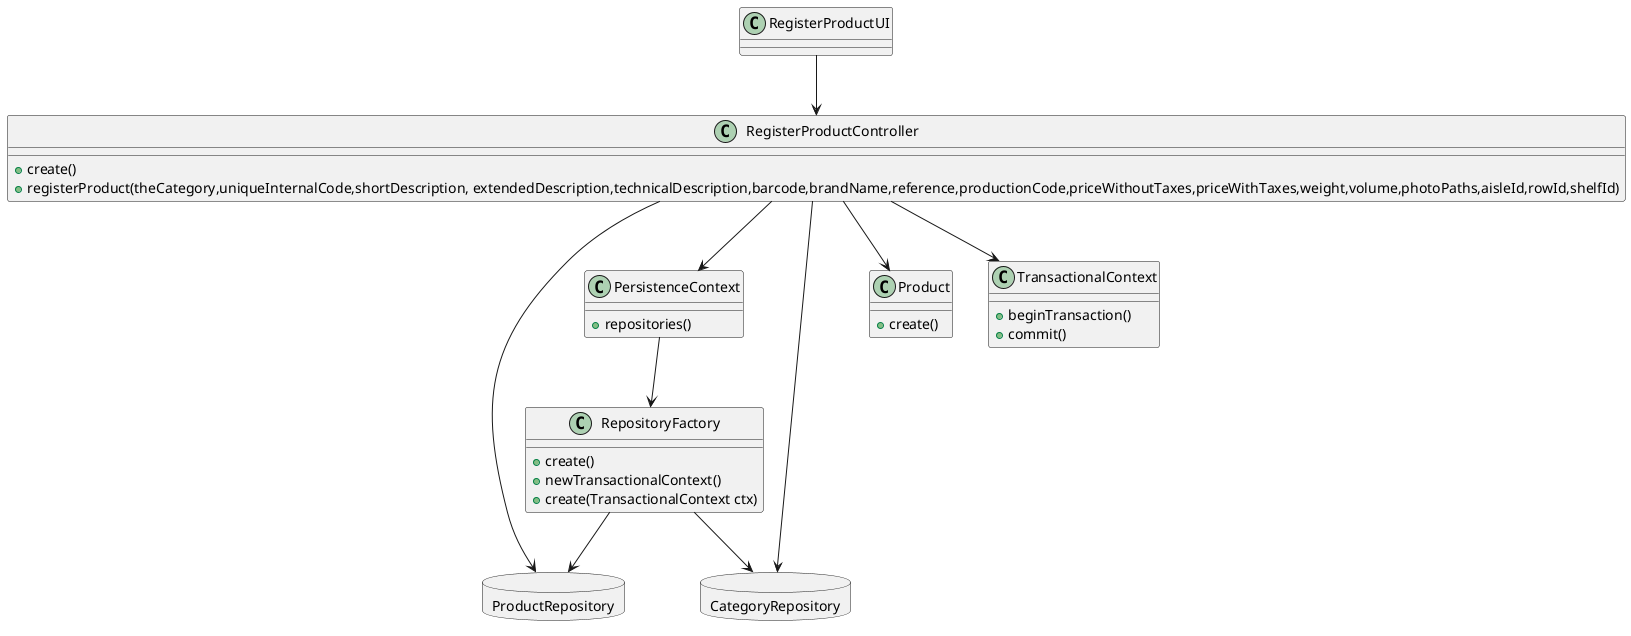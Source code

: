 @startuml
'https://plantuml.com/class-diagram

class RegisterProductUI{
}

class RegisterProductController{
+create()
+registerProduct(theCategory,uniqueInternalCode,shortDescription, extendedDescription,technicalDescription,barcode,brandName,reference,productionCode,priceWithoutTaxes,priceWithTaxes,weight,volume,photoPaths,aisleId,rowId,shelfId)
}


class PersistenceContext{
+repositories()
}

class RepositoryFactory{
+create()
+newTransactionalContext()
+create(TransactionalContext ctx)
}

database ProductRepository{
}

database CategoryRepository{
}

class Product{
+create()
}


class TransactionalContext{
+beginTransaction()
+commit()
}


RegisterProductUI --> RegisterProductController

RegisterProductController-->PersistenceContext
RegisterProductController-->TransactionalContext
RegisterProductController-->ProductRepository
RegisterProductController-->Product
RegisterProductController-->CategoryRepository


PersistenceContext-->RepositoryFactory

RepositoryFactory-->ProductRepository
RepositoryFactory-->CategoryRepository

@enduml